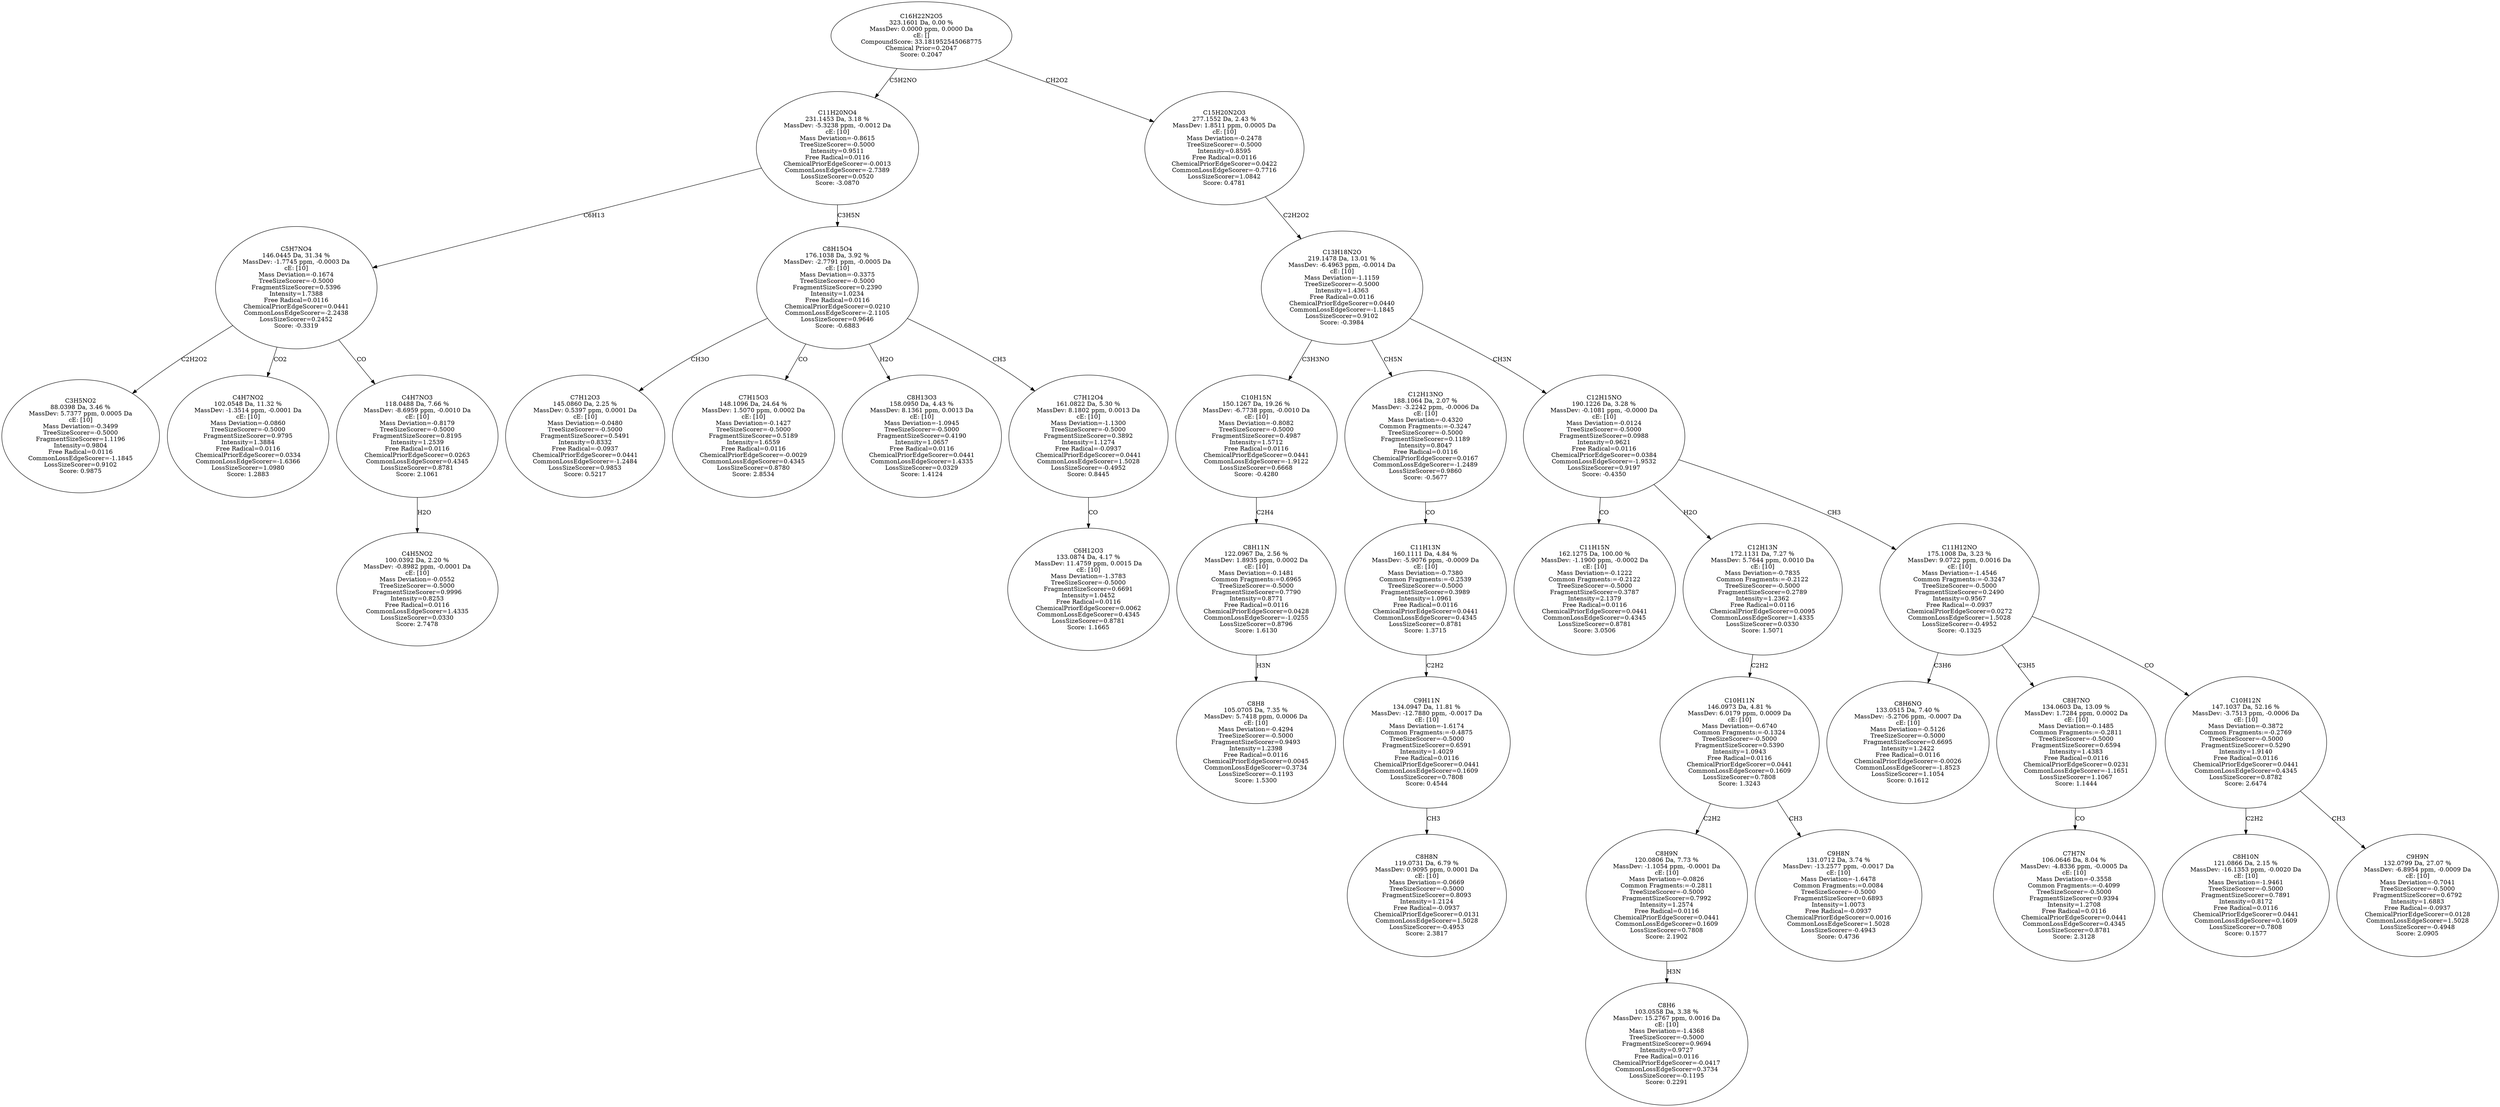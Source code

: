 strict digraph {
v1 [label="C3H5NO2\n88.0398 Da, 3.46 %\nMassDev: 5.7377 ppm, 0.0005 Da\ncE: [10]\nMass Deviation=-0.3499\nTreeSizeScorer=-0.5000\nFragmentSizeScorer=1.1196\nIntensity=0.9804\nFree Radical=0.0116\nCommonLossEdgeScorer=-1.1845\nLossSizeScorer=0.9102\nScore: 0.9875"];
v2 [label="C4H7NO2\n102.0548 Da, 11.32 %\nMassDev: -1.3514 ppm, -0.0001 Da\ncE: [10]\nMass Deviation=-0.0860\nTreeSizeScorer=-0.5000\nFragmentSizeScorer=0.9795\nIntensity=1.3884\nFree Radical=0.0116\nChemicalPriorEdgeScorer=0.0334\nCommonLossEdgeScorer=-1.6366\nLossSizeScorer=1.0980\nScore: 1.2883"];
v3 [label="C4H5NO2\n100.0392 Da, 2.20 %\nMassDev: -0.8982 ppm, -0.0001 Da\ncE: [10]\nMass Deviation=-0.0552\nTreeSizeScorer=-0.5000\nFragmentSizeScorer=0.9996\nIntensity=0.8253\nFree Radical=0.0116\nCommonLossEdgeScorer=1.4335\nLossSizeScorer=0.0330\nScore: 2.7478"];
v4 [label="C4H7NO3\n118.0488 Da, 7.66 %\nMassDev: -8.6959 ppm, -0.0010 Da\ncE: [10]\nMass Deviation=-0.8179\nTreeSizeScorer=-0.5000\nFragmentSizeScorer=0.8195\nIntensity=1.2539\nFree Radical=0.0116\nChemicalPriorEdgeScorer=0.0263\nCommonLossEdgeScorer=0.4345\nLossSizeScorer=0.8781\nScore: 2.1061"];
v5 [label="C5H7NO4\n146.0445 Da, 31.34 %\nMassDev: -1.7745 ppm, -0.0003 Da\ncE: [10]\nMass Deviation=-0.1674\nTreeSizeScorer=-0.5000\nFragmentSizeScorer=0.5396\nIntensity=1.7388\nFree Radical=0.0116\nChemicalPriorEdgeScorer=0.0441\nCommonLossEdgeScorer=-2.2438\nLossSizeScorer=0.2452\nScore: -0.3319"];
v6 [label="C7H12O3\n145.0860 Da, 2.25 %\nMassDev: 0.5397 ppm, 0.0001 Da\ncE: [10]\nMass Deviation=-0.0480\nTreeSizeScorer=-0.5000\nFragmentSizeScorer=0.5491\nIntensity=0.8332\nFree Radical=-0.0937\nChemicalPriorEdgeScorer=0.0441\nCommonLossEdgeScorer=-1.2484\nLossSizeScorer=0.9853\nScore: 0.5217"];
v7 [label="C7H15O3\n148.1096 Da, 24.64 %\nMassDev: 1.5070 ppm, 0.0002 Da\ncE: [10]\nMass Deviation=-0.1427\nTreeSizeScorer=-0.5000\nFragmentSizeScorer=0.5189\nIntensity=1.6559\nFree Radical=0.0116\nChemicalPriorEdgeScorer=-0.0029\nCommonLossEdgeScorer=0.4345\nLossSizeScorer=0.8780\nScore: 2.8534"];
v8 [label="C8H13O3\n158.0950 Da, 4.43 %\nMassDev: 8.1361 ppm, 0.0013 Da\ncE: [10]\nMass Deviation=-1.0945\nTreeSizeScorer=-0.5000\nFragmentSizeScorer=0.4190\nIntensity=1.0657\nFree Radical=0.0116\nChemicalPriorEdgeScorer=0.0441\nCommonLossEdgeScorer=1.4335\nLossSizeScorer=0.0329\nScore: 1.4124"];
v9 [label="C6H12O3\n133.0874 Da, 4.17 %\nMassDev: 11.4759 ppm, 0.0015 Da\ncE: [10]\nMass Deviation=-1.3783\nTreeSizeScorer=-0.5000\nFragmentSizeScorer=0.6691\nIntensity=1.0452\nFree Radical=0.0116\nChemicalPriorEdgeScorer=0.0062\nCommonLossEdgeScorer=0.4345\nLossSizeScorer=0.8781\nScore: 1.1665"];
v10 [label="C7H12O4\n161.0822 Da, 5.30 %\nMassDev: 8.1802 ppm, 0.0013 Da\ncE: [10]\nMass Deviation=-1.1300\nTreeSizeScorer=-0.5000\nFragmentSizeScorer=0.3892\nIntensity=1.1274\nFree Radical=-0.0937\nChemicalPriorEdgeScorer=0.0441\nCommonLossEdgeScorer=1.5028\nLossSizeScorer=-0.4952\nScore: 0.8445"];
v11 [label="C8H15O4\n176.1038 Da, 3.92 %\nMassDev: -2.7791 ppm, -0.0005 Da\ncE: [10]\nMass Deviation=-0.3375\nTreeSizeScorer=-0.5000\nFragmentSizeScorer=0.2390\nIntensity=1.0234\nFree Radical=0.0116\nChemicalPriorEdgeScorer=0.0210\nCommonLossEdgeScorer=-2.1105\nLossSizeScorer=0.9646\nScore: -0.6883"];
v12 [label="C11H20NO4\n231.1453 Da, 3.18 %\nMassDev: -5.3238 ppm, -0.0012 Da\ncE: [10]\nMass Deviation=-0.8615\nTreeSizeScorer=-0.5000\nIntensity=0.9511\nFree Radical=0.0116\nChemicalPriorEdgeScorer=-0.0013\nCommonLossEdgeScorer=-2.7389\nLossSizeScorer=0.0520\nScore: -3.0870"];
v13 [label="C8H8\n105.0705 Da, 7.35 %\nMassDev: 5.7418 ppm, 0.0006 Da\ncE: [10]\nMass Deviation=-0.4294\nTreeSizeScorer=-0.5000\nFragmentSizeScorer=0.9493\nIntensity=1.2398\nFree Radical=0.0116\nChemicalPriorEdgeScorer=0.0045\nCommonLossEdgeScorer=0.3734\nLossSizeScorer=-0.1193\nScore: 1.5300"];
v14 [label="C8H11N\n122.0967 Da, 2.56 %\nMassDev: 1.8935 ppm, 0.0002 Da\ncE: [10]\nMass Deviation=-0.1481\nCommon Fragments:=0.6965\nTreeSizeScorer=-0.5000\nFragmentSizeScorer=0.7790\nIntensity=0.8771\nFree Radical=0.0116\nChemicalPriorEdgeScorer=0.0428\nCommonLossEdgeScorer=-1.0255\nLossSizeScorer=0.8796\nScore: 1.6130"];
v15 [label="C10H15N\n150.1267 Da, 19.26 %\nMassDev: -6.7738 ppm, -0.0010 Da\ncE: [10]\nMass Deviation=-0.8082\nTreeSizeScorer=-0.5000\nFragmentSizeScorer=0.4987\nIntensity=1.5712\nFree Radical=0.0116\nChemicalPriorEdgeScorer=0.0441\nCommonLossEdgeScorer=-1.9122\nLossSizeScorer=0.6668\nScore: -0.4280"];
v16 [label="C8H8N\n119.0731 Da, 6.79 %\nMassDev: 0.9095 ppm, 0.0001 Da\ncE: [10]\nMass Deviation=-0.0669\nTreeSizeScorer=-0.5000\nFragmentSizeScorer=0.8093\nIntensity=1.2124\nFree Radical=-0.0937\nChemicalPriorEdgeScorer=0.0131\nCommonLossEdgeScorer=1.5028\nLossSizeScorer=-0.4953\nScore: 2.3817"];
v17 [label="C9H11N\n134.0947 Da, 11.81 %\nMassDev: -12.7880 ppm, -0.0017 Da\ncE: [10]\nMass Deviation=-1.6174\nCommon Fragments:=-0.4875\nTreeSizeScorer=-0.5000\nFragmentSizeScorer=0.6591\nIntensity=1.4029\nFree Radical=0.0116\nChemicalPriorEdgeScorer=0.0441\nCommonLossEdgeScorer=0.1609\nLossSizeScorer=0.7808\nScore: 0.4544"];
v18 [label="C11H13N\n160.1111 Da, 4.84 %\nMassDev: -5.9076 ppm, -0.0009 Da\ncE: [10]\nMass Deviation=-0.7380\nCommon Fragments:=-0.2539\nTreeSizeScorer=-0.5000\nFragmentSizeScorer=0.3989\nIntensity=1.0961\nFree Radical=0.0116\nChemicalPriorEdgeScorer=0.0441\nCommonLossEdgeScorer=0.4345\nLossSizeScorer=0.8781\nScore: 1.3715"];
v19 [label="C12H13NO\n188.1064 Da, 2.07 %\nMassDev: -3.2242 ppm, -0.0006 Da\ncE: [10]\nMass Deviation=-0.4320\nCommon Fragments:=-0.3247\nTreeSizeScorer=-0.5000\nFragmentSizeScorer=0.1189\nIntensity=0.8047\nFree Radical=0.0116\nChemicalPriorEdgeScorer=0.0167\nCommonLossEdgeScorer=-1.2489\nLossSizeScorer=0.9860\nScore: -0.5677"];
v20 [label="C11H15N\n162.1275 Da, 100.00 %\nMassDev: -1.1900 ppm, -0.0002 Da\ncE: [10]\nMass Deviation=-0.1222\nCommon Fragments:=-0.2122\nTreeSizeScorer=-0.5000\nFragmentSizeScorer=0.3787\nIntensity=2.1379\nFree Radical=0.0116\nChemicalPriorEdgeScorer=0.0441\nCommonLossEdgeScorer=0.4345\nLossSizeScorer=0.8781\nScore: 3.0506"];
v21 [label="C8H6\n103.0558 Da, 3.38 %\nMassDev: 15.2767 ppm, 0.0016 Da\ncE: [10]\nMass Deviation=-1.4368\nTreeSizeScorer=-0.5000\nFragmentSizeScorer=0.9694\nIntensity=0.9727\nFree Radical=0.0116\nChemicalPriorEdgeScorer=-0.0417\nCommonLossEdgeScorer=0.3734\nLossSizeScorer=-0.1195\nScore: 0.2291"];
v22 [label="C8H9N\n120.0806 Da, 7.73 %\nMassDev: -1.1054 ppm, -0.0001 Da\ncE: [10]\nMass Deviation=-0.0826\nCommon Fragments:=-0.2811\nTreeSizeScorer=-0.5000\nFragmentSizeScorer=0.7992\nIntensity=1.2574\nFree Radical=0.0116\nChemicalPriorEdgeScorer=0.0441\nCommonLossEdgeScorer=0.1609\nLossSizeScorer=0.7808\nScore: 2.1902"];
v23 [label="C9H8N\n131.0712 Da, 3.74 %\nMassDev: -13.2577 ppm, -0.0017 Da\ncE: [10]\nMass Deviation=-1.6478\nCommon Fragments:=0.0084\nTreeSizeScorer=-0.5000\nFragmentSizeScorer=0.6893\nIntensity=1.0073\nFree Radical=-0.0937\nChemicalPriorEdgeScorer=0.0016\nCommonLossEdgeScorer=1.5028\nLossSizeScorer=-0.4943\nScore: 0.4736"];
v24 [label="C10H11N\n146.0973 Da, 4.81 %\nMassDev: 6.0179 ppm, 0.0009 Da\ncE: [10]\nMass Deviation=-0.6740\nCommon Fragments:=-0.1324\nTreeSizeScorer=-0.5000\nFragmentSizeScorer=0.5390\nIntensity=1.0943\nFree Radical=0.0116\nChemicalPriorEdgeScorer=0.0441\nCommonLossEdgeScorer=0.1609\nLossSizeScorer=0.7808\nScore: 1.3243"];
v25 [label="C12H13N\n172.1131 Da, 7.27 %\nMassDev: 5.7644 ppm, 0.0010 Da\ncE: [10]\nMass Deviation=-0.7835\nCommon Fragments:=-0.2122\nTreeSizeScorer=-0.5000\nFragmentSizeScorer=0.2789\nIntensity=1.2362\nFree Radical=0.0116\nChemicalPriorEdgeScorer=0.0095\nCommonLossEdgeScorer=1.4335\nLossSizeScorer=0.0330\nScore: 1.5071"];
v26 [label="C8H6NO\n133.0515 Da, 7.40 %\nMassDev: -5.2706 ppm, -0.0007 Da\ncE: [10]\nMass Deviation=-0.5126\nTreeSizeScorer=-0.5000\nFragmentSizeScorer=0.6695\nIntensity=1.2422\nFree Radical=0.0116\nChemicalPriorEdgeScorer=-0.0026\nCommonLossEdgeScorer=-1.8523\nLossSizeScorer=1.1054\nScore: 0.1612"];
v27 [label="C7H7N\n106.0646 Da, 8.04 %\nMassDev: -4.8336 ppm, -0.0005 Da\ncE: [10]\nMass Deviation=-0.3558\nCommon Fragments:=-0.4099\nTreeSizeScorer=-0.5000\nFragmentSizeScorer=0.9394\nIntensity=1.2708\nFree Radical=0.0116\nChemicalPriorEdgeScorer=0.0441\nCommonLossEdgeScorer=0.4345\nLossSizeScorer=0.8781\nScore: 2.3128"];
v28 [label="C8H7NO\n134.0603 Da, 13.09 %\nMassDev: 1.7284 ppm, 0.0002 Da\ncE: [10]\nMass Deviation=-0.1485\nCommon Fragments:=-0.2811\nTreeSizeScorer=-0.5000\nFragmentSizeScorer=0.6594\nIntensity=1.4383\nFree Radical=0.0116\nChemicalPriorEdgeScorer=0.0231\nCommonLossEdgeScorer=-1.1651\nLossSizeScorer=1.1067\nScore: 1.1444"];
v29 [label="C8H10N\n121.0866 Da, 2.15 %\nMassDev: -16.1353 ppm, -0.0020 Da\ncE: [10]\nMass Deviation=-1.9461\nTreeSizeScorer=-0.5000\nFragmentSizeScorer=0.7891\nIntensity=0.8172\nFree Radical=0.0116\nChemicalPriorEdgeScorer=0.0441\nCommonLossEdgeScorer=0.1609\nLossSizeScorer=0.7808\nScore: 0.1577"];
v30 [label="C9H9N\n132.0799 Da, 27.07 %\nMassDev: -6.8954 ppm, -0.0009 Da\ncE: [10]\nMass Deviation=-0.7041\nTreeSizeScorer=-0.5000\nFragmentSizeScorer=0.6792\nIntensity=1.6883\nFree Radical=-0.0937\nChemicalPriorEdgeScorer=0.0128\nCommonLossEdgeScorer=1.5028\nLossSizeScorer=-0.4948\nScore: 2.0905"];
v31 [label="C10H12N\n147.1037 Da, 52.16 %\nMassDev: -3.7513 ppm, -0.0006 Da\ncE: [10]\nMass Deviation=-0.3872\nCommon Fragments:=-0.2769\nTreeSizeScorer=-0.5000\nFragmentSizeScorer=0.5290\nIntensity=1.9140\nFree Radical=0.0116\nChemicalPriorEdgeScorer=0.0441\nCommonLossEdgeScorer=0.4345\nLossSizeScorer=0.8782\nScore: 2.6474"];
v32 [label="C11H12NO\n175.1008 Da, 3.23 %\nMassDev: 9.0722 ppm, 0.0016 Da\ncE: [10]\nMass Deviation=-1.4546\nCommon Fragments:=-0.3247\nTreeSizeScorer=-0.5000\nFragmentSizeScorer=0.2490\nIntensity=0.9567\nFree Radical=-0.0937\nChemicalPriorEdgeScorer=0.0272\nCommonLossEdgeScorer=1.5028\nLossSizeScorer=-0.4952\nScore: -0.1325"];
v33 [label="C12H15NO\n190.1226 Da, 3.28 %\nMassDev: -0.1081 ppm, -0.0000 Da\ncE: [10]\nMass Deviation=-0.0124\nTreeSizeScorer=-0.5000\nFragmentSizeScorer=0.0988\nIntensity=0.9621\nFree Radical=0.0116\nChemicalPriorEdgeScorer=0.0384\nCommonLossEdgeScorer=-1.9532\nLossSizeScorer=0.9197\nScore: -0.4350"];
v34 [label="C13H18N2O\n219.1478 Da, 13.01 %\nMassDev: -6.4963 ppm, -0.0014 Da\ncE: [10]\nMass Deviation=-1.1159\nTreeSizeScorer=-0.5000\nIntensity=1.4363\nFree Radical=0.0116\nChemicalPriorEdgeScorer=0.0440\nCommonLossEdgeScorer=-1.1845\nLossSizeScorer=0.9102\nScore: -0.3984"];
v35 [label="C15H20N2O3\n277.1552 Da, 2.43 %\nMassDev: 1.8511 ppm, 0.0005 Da\ncE: [10]\nMass Deviation=-0.2478\nTreeSizeScorer=-0.5000\nIntensity=0.8595\nFree Radical=0.0116\nChemicalPriorEdgeScorer=0.0422\nCommonLossEdgeScorer=-0.7716\nLossSizeScorer=1.0842\nScore: 0.4781"];
v36 [label="C16H22N2O5\n323.1601 Da, 0.00 %\nMassDev: 0.0000 ppm, 0.0000 Da\ncE: []\nCompoundScore: 33.181952545068775\nChemical Prior=0.2047\nScore: 0.2047"];
v5 -> v1 [label="C2H2O2"];
v5 -> v2 [label="CO2"];
v4 -> v3 [label="H2O"];
v5 -> v4 [label="CO"];
v12 -> v5 [label="C6H13"];
v11 -> v6 [label="CH3O"];
v11 -> v7 [label="CO"];
v11 -> v8 [label="H2O"];
v10 -> v9 [label="CO"];
v11 -> v10 [label="CH3"];
v12 -> v11 [label="C3H5N"];
v36 -> v12 [label="C5H2NO"];
v14 -> v13 [label="H3N"];
v15 -> v14 [label="C2H4"];
v34 -> v15 [label="C3H3NO"];
v17 -> v16 [label="CH3"];
v18 -> v17 [label="C2H2"];
v19 -> v18 [label="CO"];
v34 -> v19 [label="CH5N"];
v33 -> v20 [label="CO"];
v22 -> v21 [label="H3N"];
v24 -> v22 [label="C2H2"];
v24 -> v23 [label="CH3"];
v25 -> v24 [label="C2H2"];
v33 -> v25 [label="H2O"];
v32 -> v26 [label="C3H6"];
v28 -> v27 [label="CO"];
v32 -> v28 [label="C3H5"];
v31 -> v29 [label="C2H2"];
v31 -> v30 [label="CH3"];
v32 -> v31 [label="CO"];
v33 -> v32 [label="CH3"];
v34 -> v33 [label="CH3N"];
v35 -> v34 [label="C2H2O2"];
v36 -> v35 [label="CH2O2"];
}